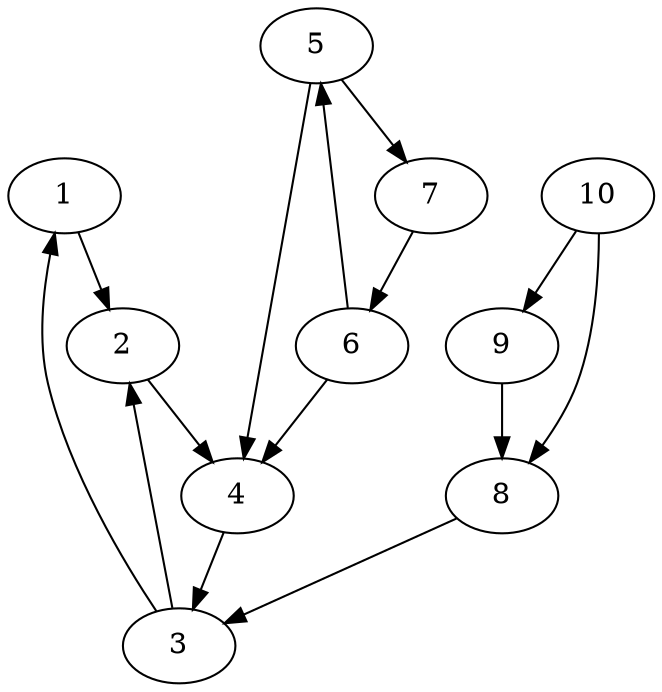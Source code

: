 digraph {
  1 -> 2
  2 -> 4
  3 -> { 1 2 }
  4 -> 3
  5 -> { 4 7 }
  6 -> { 5 4 }
  7 -> 6
  8 -> 3
  9 -> 8
  10 -> { 9 8 }
}
